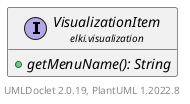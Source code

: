 @startuml
    remove .*\.(Instance|Par|Parameterizer|Factory)$
    set namespaceSeparator none
    hide empty fields
    hide empty methods

    interface "<size:14>VisualizationItem\n<size:10>elki.visualization" as elki.visualization.VisualizationItem [[VisualizationItem.html]] {
        {abstract} +getMenuName(): String
    }

    center footer UMLDoclet 2.0.19, PlantUML 1.2022.8
@enduml
